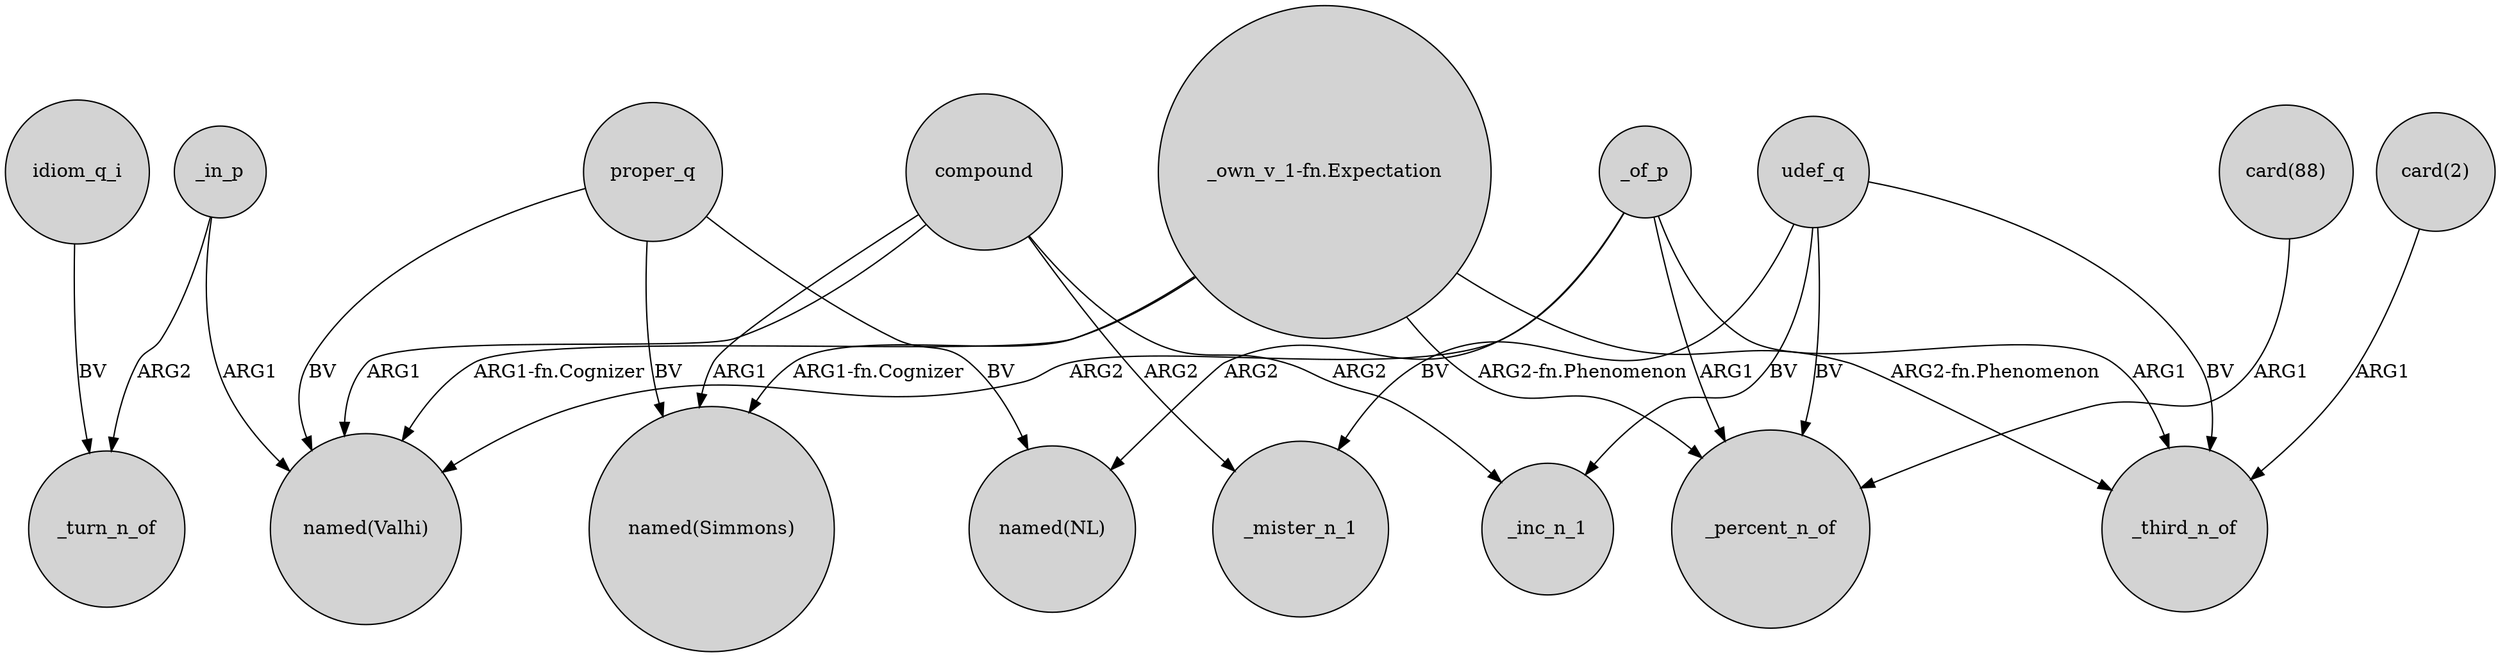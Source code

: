 digraph {
	node [shape=circle style=filled]
	"_own_v_1-fn.Expectation" -> "named(Simmons)" [label="ARG1-fn.Cognizer"]
	_in_p -> _turn_n_of [label=ARG2]
	compound -> "named(Valhi)" [label=ARG1]
	_of_p -> _percent_n_of [label=ARG1]
	"_own_v_1-fn.Expectation" -> _percent_n_of [label="ARG2-fn.Phenomenon"]
	"_own_v_1-fn.Expectation" -> _third_n_of [label="ARG2-fn.Phenomenon"]
	_of_p -> "named(Valhi)" [label=ARG2]
	compound -> "named(Simmons)" [label=ARG1]
	udef_q -> _mister_n_1 [label=BV]
	"card(88)" -> _percent_n_of [label=ARG1]
	compound -> _inc_n_1 [label=ARG2]
	proper_q -> "named(Valhi)" [label=BV]
	_of_p -> "named(NL)" [label=ARG2]
	udef_q -> _percent_n_of [label=BV]
	_of_p -> _third_n_of [label=ARG1]
	idiom_q_i -> _turn_n_of [label=BV]
	compound -> _mister_n_1 [label=ARG2]
	"card(2)" -> _third_n_of [label=ARG1]
	udef_q -> _inc_n_1 [label=BV]
	proper_q -> "named(NL)" [label=BV]
	proper_q -> "named(Simmons)" [label=BV]
	"_own_v_1-fn.Expectation" -> "named(Valhi)" [label="ARG1-fn.Cognizer"]
	udef_q -> _third_n_of [label=BV]
	_in_p -> "named(Valhi)" [label=ARG1]
}
